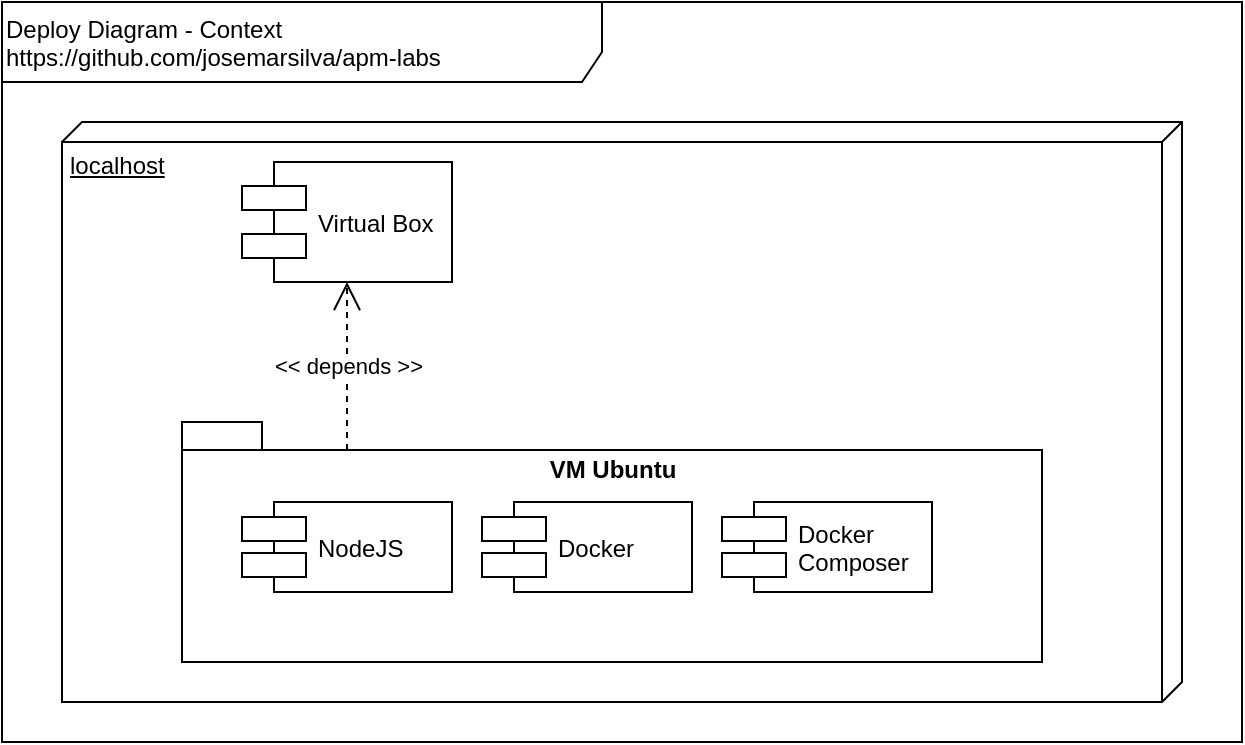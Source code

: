 <mxfile version="13.7.8" type="device"><diagram id="fMGpiNhVeqn0YMsLJxzh" name="Página-1"><mxGraphModel dx="868" dy="534" grid="1" gridSize="10" guides="1" tooltips="1" connect="1" arrows="1" fold="1" page="1" pageScale="1" pageWidth="827" pageHeight="1169" math="0" shadow="0"><root><mxCell id="0"/><mxCell id="1" parent="0"/><mxCell id="6OetropUeBoLzL2Sj7KS-1" value="Deploy Diagram - Context&lt;br&gt;https://github.com/josemarsilva/apm-labs" style="shape=umlFrame;whiteSpace=wrap;html=1;width=300;height=40;verticalAlign=top;align=left;" parent="1" vertex="1"><mxGeometry x="10" y="10" width="620" height="370" as="geometry"/></mxCell><mxCell id="NNuIQbcpsFkkkyfnrant-1" value="localhost" style="verticalAlign=top;align=left;spacingTop=8;spacingLeft=2;spacingRight=12;shape=cube;size=10;direction=south;fontStyle=4;html=1;" parent="1" vertex="1"><mxGeometry x="40" y="70" width="560" height="290" as="geometry"/></mxCell><mxCell id="NNuIQbcpsFkkkyfnrant-2" value="Virtual Box" style="shape=component;align=left;spacingLeft=36;" parent="1" vertex="1"><mxGeometry x="130" y="90" width="105" height="60" as="geometry"/></mxCell><mxCell id="NNuIQbcpsFkkkyfnrant-6" value="&amp;lt;&amp;lt; depends &amp;gt;&amp;gt;" style="endArrow=open;endSize=12;dashed=1;html=1;exitX=0;exitY=0;exitDx=82.5;exitDy=14;exitPerimeter=0;" parent="1" source="u4i4sLer-xebFeN4A04W-1" target="NNuIQbcpsFkkkyfnrant-2" edge="1"><mxGeometry width="160" relative="1" as="geometry"><mxPoint x="202" y="250" as="sourcePoint"/><mxPoint x="450" y="180" as="targetPoint"/></mxGeometry></mxCell><mxCell id="u4i4sLer-xebFeN4A04W-1" value="VM Ubuntu" style="shape=folder;fontStyle=1;spacingTop=10;tabWidth=40;tabHeight=14;tabPosition=left;html=1;verticalAlign=top;" parent="1" vertex="1"><mxGeometry x="100" y="220" width="430" height="120" as="geometry"/></mxCell><mxCell id="u4i4sLer-xebFeN4A04W-2" value="NodeJS" style="shape=component;align=left;spacingLeft=36;" parent="1" vertex="1"><mxGeometry x="130" y="260" width="105" height="45" as="geometry"/></mxCell><mxCell id="u4i4sLer-xebFeN4A04W-3" value="Docker" style="shape=component;align=left;spacingLeft=36;" parent="1" vertex="1"><mxGeometry x="250" y="260" width="105" height="45" as="geometry"/></mxCell><mxCell id="u4i4sLer-xebFeN4A04W-4" value="Docker &#10;Composer" style="shape=component;align=left;spacingLeft=36;" parent="1" vertex="1"><mxGeometry x="370" y="260" width="105" height="45" as="geometry"/></mxCell></root></mxGraphModel></diagram></mxfile>